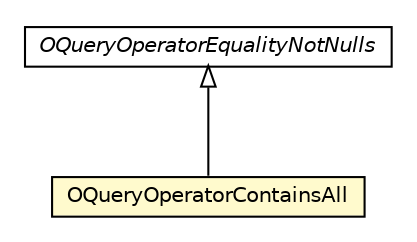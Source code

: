 #!/usr/local/bin/dot
#
# Class diagram 
# Generated by UMLGraph version R5_6-24-gf6e263 (http://www.umlgraph.org/)
#

digraph G {
	edge [fontname="Helvetica",fontsize=10,labelfontname="Helvetica",labelfontsize=10];
	node [fontname="Helvetica",fontsize=10,shape=plaintext];
	nodesep=0.25;
	ranksep=0.5;
	// com.orientechnologies.orient.core.sql.operator.OQueryOperatorEqualityNotNulls
	c2872404 [label=<<table title="com.orientechnologies.orient.core.sql.operator.OQueryOperatorEqualityNotNulls" border="0" cellborder="1" cellspacing="0" cellpadding="2" port="p" href="./OQueryOperatorEqualityNotNulls.html">
		<tr><td><table border="0" cellspacing="0" cellpadding="1">
<tr><td align="center" balign="center"><font face="Helvetica-Oblique"> OQueryOperatorEqualityNotNulls </font></td></tr>
		</table></td></tr>
		</table>>, URL="./OQueryOperatorEqualityNotNulls.html", fontname="Helvetica", fontcolor="black", fontsize=10.0];
	// com.orientechnologies.orient.core.sql.operator.OQueryOperatorContainsAll
	c2872429 [label=<<table title="com.orientechnologies.orient.core.sql.operator.OQueryOperatorContainsAll" border="0" cellborder="1" cellspacing="0" cellpadding="2" port="p" bgcolor="lemonChiffon" href="./OQueryOperatorContainsAll.html">
		<tr><td><table border="0" cellspacing="0" cellpadding="1">
<tr><td align="center" balign="center"> OQueryOperatorContainsAll </td></tr>
		</table></td></tr>
		</table>>, URL="./OQueryOperatorContainsAll.html", fontname="Helvetica", fontcolor="black", fontsize=10.0];
	//com.orientechnologies.orient.core.sql.operator.OQueryOperatorContainsAll extends com.orientechnologies.orient.core.sql.operator.OQueryOperatorEqualityNotNulls
	c2872404:p -> c2872429:p [dir=back,arrowtail=empty];
}


